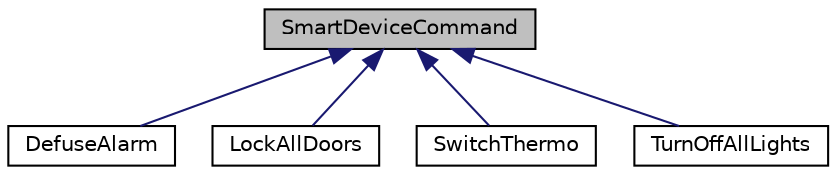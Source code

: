 digraph "SmartDeviceCommand"
{
 // LATEX_PDF_SIZE
  edge [fontname="Helvetica",fontsize="10",labelfontname="Helvetica",labelfontsize="10"];
  node [fontname="Helvetica",fontsize="10",shape=record];
  Node1 [label="SmartDeviceCommand",height=0.2,width=0.4,color="black", fillcolor="grey75", style="filled", fontcolor="black",tooltip=" "];
  Node1 -> Node2 [dir="back",color="midnightblue",fontsize="10",style="solid"];
  Node2 [label="DefuseAlarm",height=0.2,width=0.4,color="black", fillcolor="white", style="filled",URL="$classDefuseAlarm.html",tooltip=" "];
  Node1 -> Node3 [dir="back",color="midnightblue",fontsize="10",style="solid"];
  Node3 [label="LockAllDoors",height=0.2,width=0.4,color="black", fillcolor="white", style="filled",URL="$classLockAllDoors.html",tooltip=" "];
  Node1 -> Node4 [dir="back",color="midnightblue",fontsize="10",style="solid"];
  Node4 [label="SwitchThermo",height=0.2,width=0.4,color="black", fillcolor="white", style="filled",URL="$classSwitchThermo.html",tooltip=" "];
  Node1 -> Node5 [dir="back",color="midnightblue",fontsize="10",style="solid"];
  Node5 [label="TurnOffAllLights",height=0.2,width=0.4,color="black", fillcolor="white", style="filled",URL="$classTurnOffAllLights.html",tooltip=" "];
}
